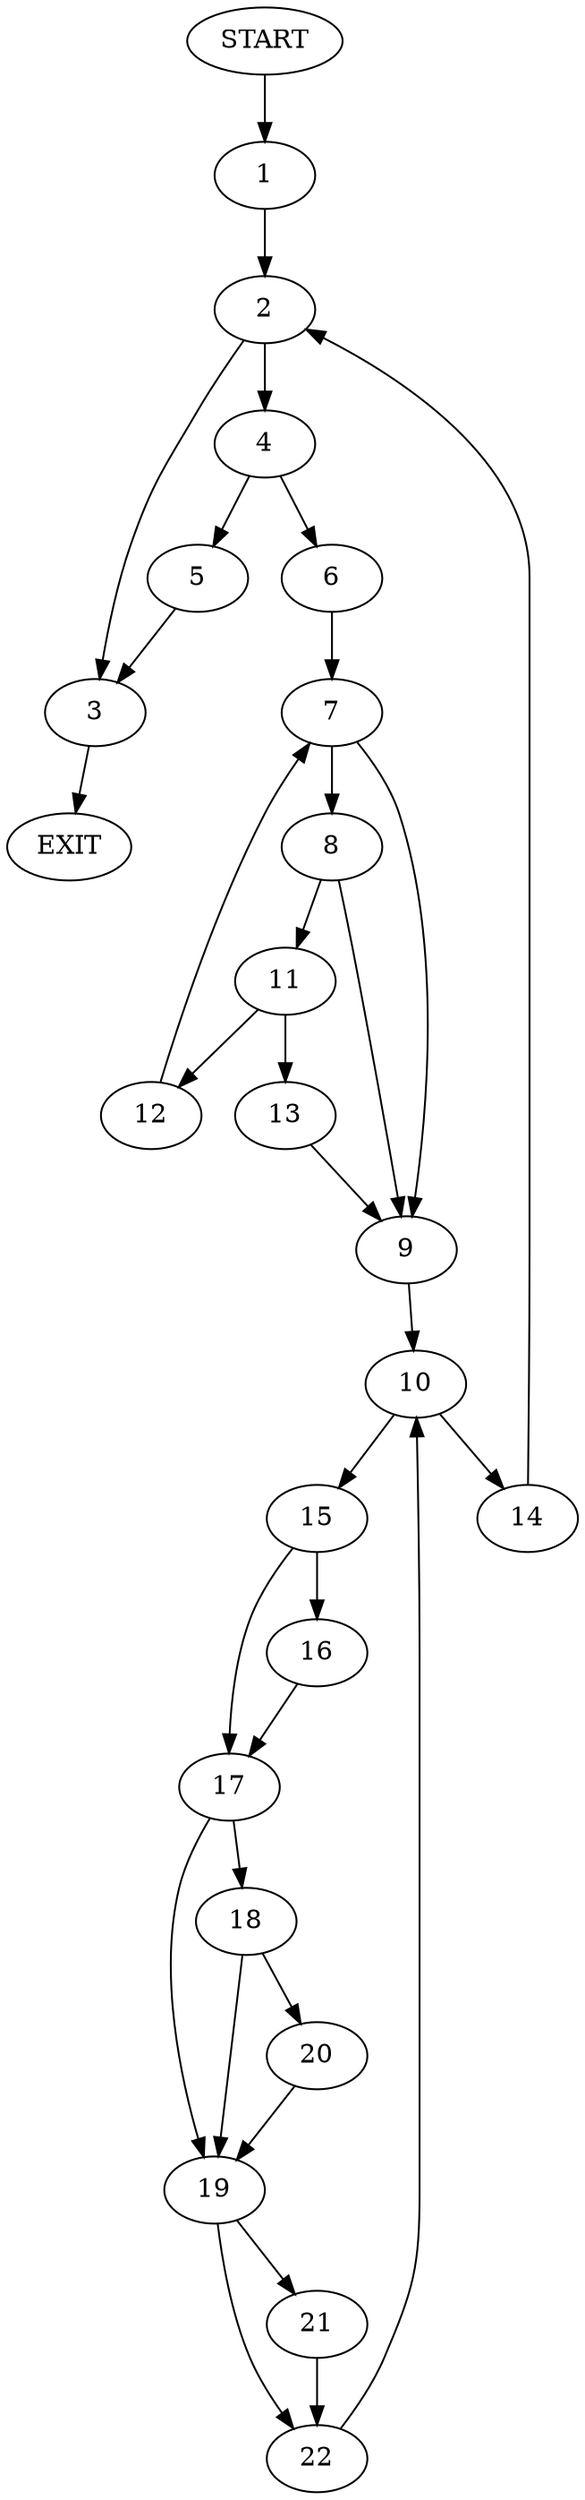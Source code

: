 digraph {
0 [label="START"]
23 [label="EXIT"]
0 -> 1
1 -> 2
2 -> 3
2 -> 4
4 -> 5
4 -> 6
3 -> 23
5 -> 3
6 -> 7
7 -> 8
7 -> 9
9 -> 10
8 -> 11
8 -> 9
11 -> 12
11 -> 13
12 -> 7
13 -> 9
10 -> 14
10 -> 15
15 -> 16
15 -> 17
14 -> 2
17 -> 18
17 -> 19
16 -> 17
18 -> 20
18 -> 19
19 -> 21
19 -> 22
20 -> 19
22 -> 10
21 -> 22
}
